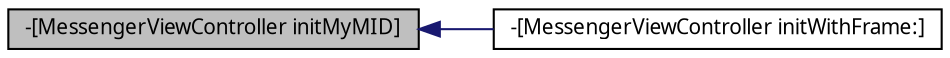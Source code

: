 digraph G
{
  edge [fontname="FreeSans.ttf",fontsize="10",labelfontname="FreeSans.ttf",labelfontsize="10"];
  node [fontname="FreeSans.ttf",fontsize="10",shape=record];
  rankdir=LR;
  Node1 [label="-[MessengerViewController initMyMID]",height=0.2,width=0.4,color="black", fillcolor="grey75", style="filled" fontcolor="black"];
  Node1 -> Node2 [dir=back,color="midnightblue",fontsize="10",style="solid",fontname="FreeSans.ttf"];
  Node2 [label="-[MessengerViewController initWithFrame:]",height=0.2,width=0.4,color="black", fillcolor="white", style="filled",URL="$d7/d34/interface_messenger_view_controller.html#a1ac23270dbc04a95b72dd16b2c201c5a"];
}
